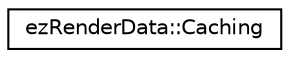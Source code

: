 digraph "Graphical Class Hierarchy"
{
 // LATEX_PDF_SIZE
  edge [fontname="Helvetica",fontsize="10",labelfontname="Helvetica",labelfontsize="10"];
  node [fontname="Helvetica",fontsize="10",shape=record];
  rankdir="LR";
  Node0 [label="ezRenderData::Caching",height=0.2,width=0.4,color="black", fillcolor="white", style="filled",URL="$d3/d0a/structez_render_data_1_1_caching.htm",tooltip=" "];
}
